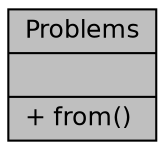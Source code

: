 digraph "Problems"
{
  bgcolor="transparent";
  edge [fontname="Helvetica",fontsize="12",labelfontname="Helvetica",labelfontsize="12"];
  node [fontname="Helvetica",fontsize="12",shape=record];
  Node1 [label="{Problems\n||+ from()\l}",height=0.2,width=0.4,color="black", fillcolor="grey75", style="filled", fontcolor="black"];
}
